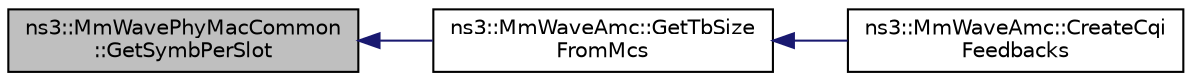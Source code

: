 digraph "ns3::MmWavePhyMacCommon::GetSymbPerSlot"
{
  edge [fontname="Helvetica",fontsize="10",labelfontname="Helvetica",labelfontsize="10"];
  node [fontname="Helvetica",fontsize="10",shape=record];
  rankdir="LR";
  Node1 [label="ns3::MmWavePhyMacCommon\l::GetSymbPerSlot",height=0.2,width=0.4,color="black", fillcolor="grey75", style="filled", fontcolor="black"];
  Node1 -> Node2 [dir="back",color="midnightblue",fontsize="10",style="solid"];
  Node2 [label="ns3::MmWaveAmc::GetTbSize\lFromMcs",height=0.2,width=0.4,color="black", fillcolor="white", style="filled",URL="$db/da8/classns3_1_1MmWaveAmc.html#a46a70ae19f81f7b1f9307100caabc0e8"];
  Node2 -> Node3 [dir="back",color="midnightblue",fontsize="10",style="solid"];
  Node3 [label="ns3::MmWaveAmc::CreateCqi\lFeedbacks",height=0.2,width=0.4,color="black", fillcolor="white", style="filled",URL="$db/da8/classns3_1_1MmWaveAmc.html#a673c746802068cda65762a6a78f41404"];
}
